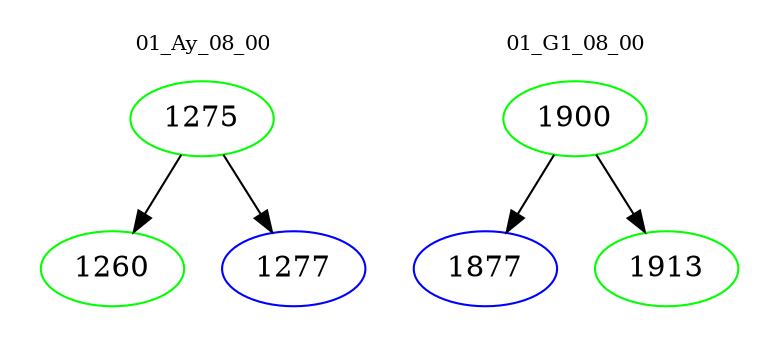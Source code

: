 digraph{
subgraph cluster_0 {
color = white
label = "01_Ay_08_00";
fontsize=10;
T0_1275 [label="1275", color="green"]
T0_1275 -> T0_1260 [color="black"]
T0_1260 [label="1260", color="green"]
T0_1275 -> T0_1277 [color="black"]
T0_1277 [label="1277", color="blue"]
}
subgraph cluster_1 {
color = white
label = "01_G1_08_00";
fontsize=10;
T1_1900 [label="1900", color="green"]
T1_1900 -> T1_1877 [color="black"]
T1_1877 [label="1877", color="blue"]
T1_1900 -> T1_1913 [color="black"]
T1_1913 [label="1913", color="green"]
}
}
